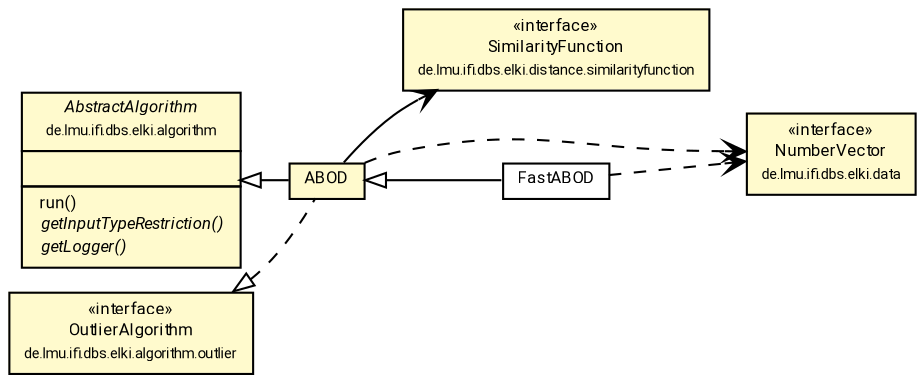 #!/usr/local/bin/dot
#
# Class diagram 
# Generated by UMLGraph version R5_7_2-60-g0e99a6 (http://www.spinellis.gr/umlgraph/)
#

digraph G {
	graph [fontnames="svg"]
	edge [fontname="Roboto",fontsize=7,labelfontname="Roboto",labelfontsize=7,color="black"];
	node [fontname="Roboto",fontcolor="black",fontsize=8,shape=plaintext,margin=0,width=0,height=0];
	nodesep=0.15;
	ranksep=0.25;
	rankdir=LR;
	// de.lmu.ifi.dbs.elki.distance.similarityfunction.SimilarityFunction<O>
	c830137 [label=<<table title="de.lmu.ifi.dbs.elki.distance.similarityfunction.SimilarityFunction" border="0" cellborder="1" cellspacing="0" cellpadding="2" bgcolor="LemonChiffon" href="../../../distance/similarityfunction/SimilarityFunction.html" target="_parent">
		<tr><td><table border="0" cellspacing="0" cellpadding="1">
		<tr><td align="center" balign="center"> &#171;interface&#187; </td></tr>
		<tr><td align="center" balign="center"> <font face="Roboto">SimilarityFunction</font> </td></tr>
		<tr><td align="center" balign="center"> <font face="Roboto" point-size="7.0">de.lmu.ifi.dbs.elki.distance.similarityfunction</font> </td></tr>
		</table></td></tr>
		</table>>, URL="../../../distance/similarityfunction/SimilarityFunction.html"];
	// de.lmu.ifi.dbs.elki.data.NumberVector
	c830234 [label=<<table title="de.lmu.ifi.dbs.elki.data.NumberVector" border="0" cellborder="1" cellspacing="0" cellpadding="2" bgcolor="LemonChiffon" href="../../../data/NumberVector.html" target="_parent">
		<tr><td><table border="0" cellspacing="0" cellpadding="1">
		<tr><td align="center" balign="center"> &#171;interface&#187; </td></tr>
		<tr><td align="center" balign="center"> <font face="Roboto">NumberVector</font> </td></tr>
		<tr><td align="center" balign="center"> <font face="Roboto" point-size="7.0">de.lmu.ifi.dbs.elki.data</font> </td></tr>
		</table></td></tr>
		</table>>, URL="../../../data/NumberVector.html"];
	// de.lmu.ifi.dbs.elki.algorithm.AbstractAlgorithm<R extends de.lmu.ifi.dbs.elki.result.Result>
	c830275 [label=<<table title="de.lmu.ifi.dbs.elki.algorithm.AbstractAlgorithm" border="0" cellborder="1" cellspacing="0" cellpadding="2" bgcolor="LemonChiffon" href="../../AbstractAlgorithm.html" target="_parent">
		<tr><td><table border="0" cellspacing="0" cellpadding="1">
		<tr><td align="center" balign="center"> <font face="Roboto"><i>AbstractAlgorithm</i></font> </td></tr>
		<tr><td align="center" balign="center"> <font face="Roboto" point-size="7.0">de.lmu.ifi.dbs.elki.algorithm</font> </td></tr>
		</table></td></tr>
		<tr><td><table border="0" cellspacing="0" cellpadding="1">
		<tr><td align="left" balign="left">  </td></tr>
		</table></td></tr>
		<tr><td><table border="0" cellspacing="0" cellpadding="1">
		<tr><td align="left" balign="left">  run() </td></tr>
		<tr><td align="left" balign="left"> <i> getInputTypeRestriction()</i> </td></tr>
		<tr><td align="left" balign="left"> <i> getLogger()</i> </td></tr>
		</table></td></tr>
		</table>>, URL="../../AbstractAlgorithm.html"];
	// de.lmu.ifi.dbs.elki.algorithm.outlier.anglebased.FastABOD<V extends de.lmu.ifi.dbs.elki.data.NumberVector>
	c833303 [label=<<table title="de.lmu.ifi.dbs.elki.algorithm.outlier.anglebased.FastABOD" border="0" cellborder="1" cellspacing="0" cellpadding="2" href="FastABOD.html" target="_parent">
		<tr><td><table border="0" cellspacing="0" cellpadding="1">
		<tr><td align="center" balign="center"> <font face="Roboto">FastABOD</font> </td></tr>
		</table></td></tr>
		</table>>, URL="FastABOD.html"];
	// de.lmu.ifi.dbs.elki.algorithm.outlier.anglebased.ABOD<V extends de.lmu.ifi.dbs.elki.data.NumberVector>
	c833305 [label=<<table title="de.lmu.ifi.dbs.elki.algorithm.outlier.anglebased.ABOD" border="0" cellborder="1" cellspacing="0" cellpadding="2" bgcolor="lemonChiffon" href="ABOD.html" target="_parent">
		<tr><td><table border="0" cellspacing="0" cellpadding="1">
		<tr><td align="center" balign="center"> <font face="Roboto">ABOD</font> </td></tr>
		</table></td></tr>
		</table>>, URL="ABOD.html"];
	// de.lmu.ifi.dbs.elki.algorithm.outlier.OutlierAlgorithm
	c833388 [label=<<table title="de.lmu.ifi.dbs.elki.algorithm.outlier.OutlierAlgorithm" border="0" cellborder="1" cellspacing="0" cellpadding="2" bgcolor="LemonChiffon" href="../OutlierAlgorithm.html" target="_parent">
		<tr><td><table border="0" cellspacing="0" cellpadding="1">
		<tr><td align="center" balign="center"> &#171;interface&#187; </td></tr>
		<tr><td align="center" balign="center"> <font face="Roboto">OutlierAlgorithm</font> </td></tr>
		<tr><td align="center" balign="center"> <font face="Roboto" point-size="7.0">de.lmu.ifi.dbs.elki.algorithm.outlier</font> </td></tr>
		</table></td></tr>
		</table>>, URL="../OutlierAlgorithm.html"];
	// de.lmu.ifi.dbs.elki.algorithm.outlier.anglebased.FastABOD<V extends de.lmu.ifi.dbs.elki.data.NumberVector> extends de.lmu.ifi.dbs.elki.algorithm.outlier.anglebased.ABOD<V extends de.lmu.ifi.dbs.elki.data.NumberVector>
	c833305 -> c833303 [arrowtail=empty,dir=back,weight=10];
	// de.lmu.ifi.dbs.elki.algorithm.outlier.anglebased.ABOD<V extends de.lmu.ifi.dbs.elki.data.NumberVector> extends de.lmu.ifi.dbs.elki.algorithm.AbstractAlgorithm<R extends de.lmu.ifi.dbs.elki.result.Result>
	c830275 -> c833305 [arrowtail=empty,dir=back,weight=10];
	// de.lmu.ifi.dbs.elki.algorithm.outlier.anglebased.ABOD<V extends de.lmu.ifi.dbs.elki.data.NumberVector> implements de.lmu.ifi.dbs.elki.algorithm.outlier.OutlierAlgorithm
	c833388 -> c833305 [arrowtail=empty,style=dashed,dir=back,weight=9];
	// de.lmu.ifi.dbs.elki.algorithm.outlier.anglebased.ABOD<V extends de.lmu.ifi.dbs.elki.data.NumberVector> navassoc de.lmu.ifi.dbs.elki.distance.similarityfunction.SimilarityFunction<O>
	c833305 -> c830137 [arrowhead=open,weight=1];
	// de.lmu.ifi.dbs.elki.algorithm.outlier.anglebased.FastABOD<V extends de.lmu.ifi.dbs.elki.data.NumberVector> depend de.lmu.ifi.dbs.elki.data.NumberVector
	c833303 -> c830234 [arrowhead=open,style=dashed,weight=0];
	// de.lmu.ifi.dbs.elki.algorithm.outlier.anglebased.ABOD<V extends de.lmu.ifi.dbs.elki.data.NumberVector> depend de.lmu.ifi.dbs.elki.data.NumberVector
	c833305 -> c830234 [arrowhead=open,style=dashed,weight=0];
}

